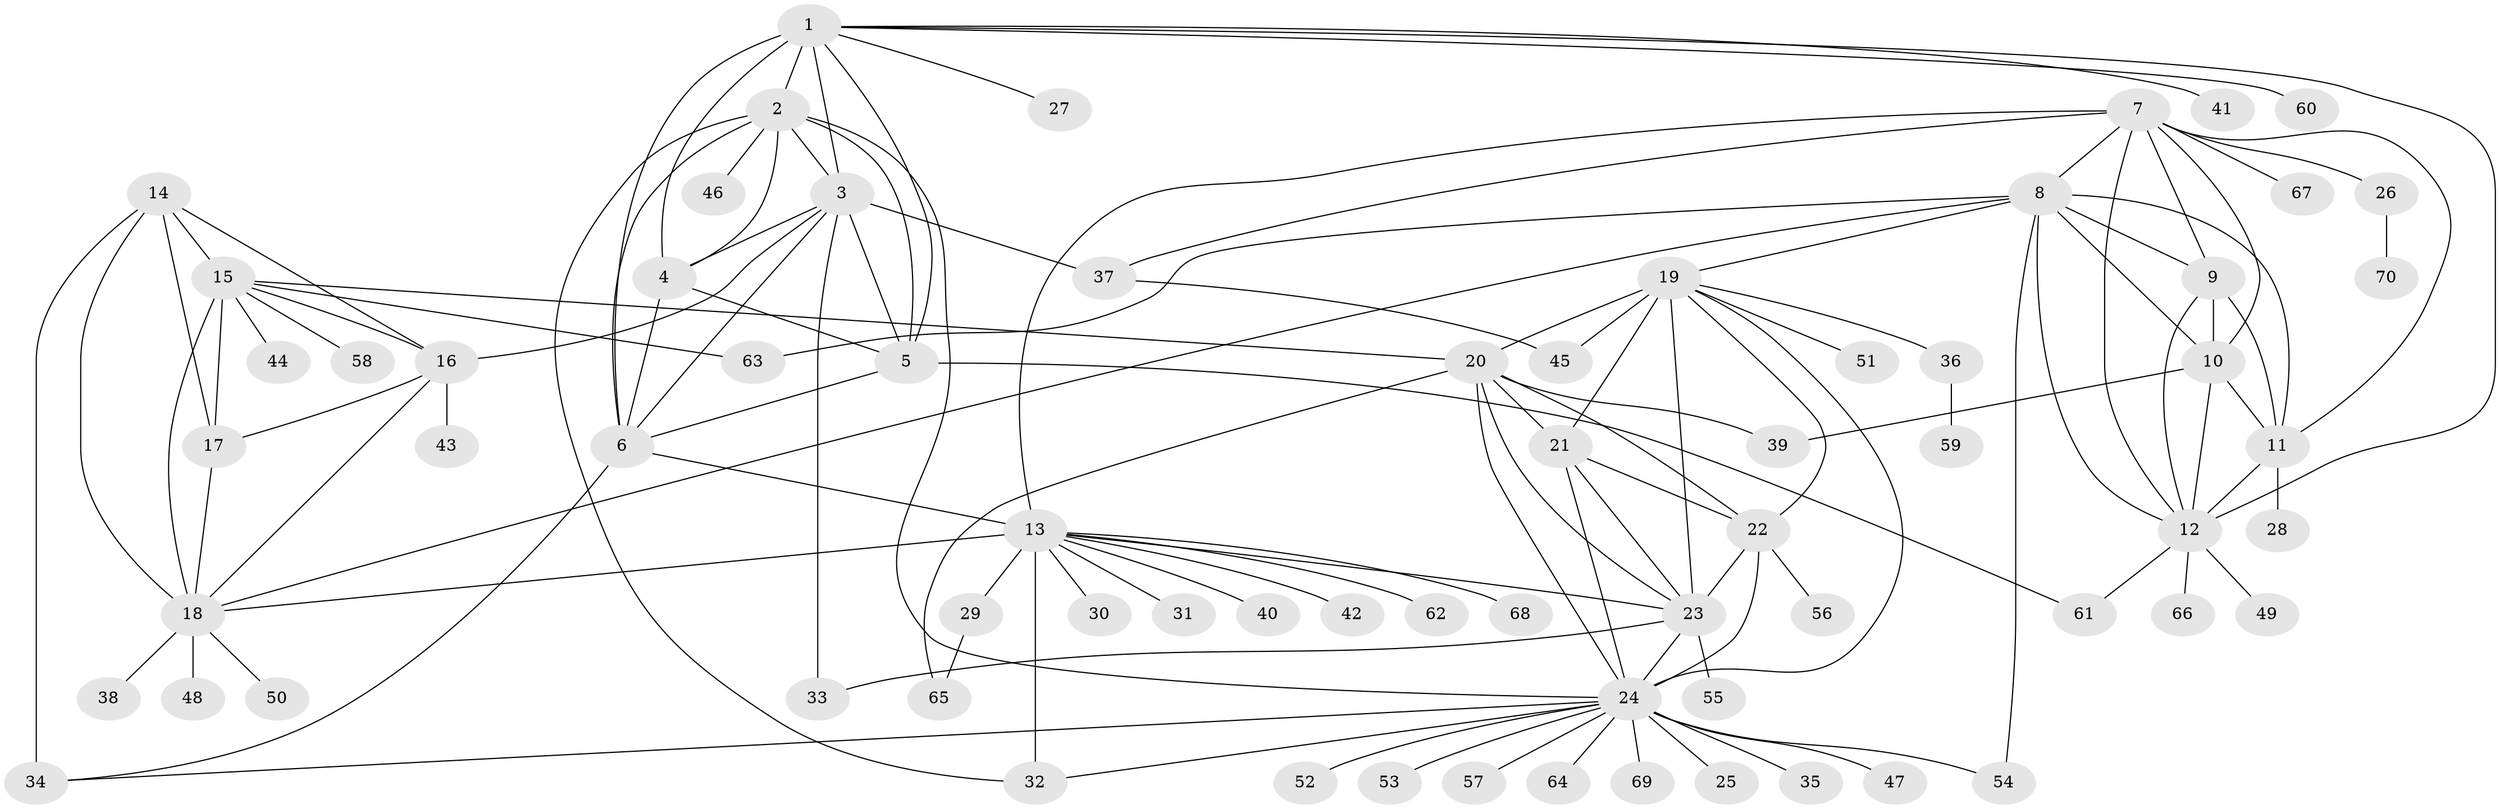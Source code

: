 // original degree distribution, {10: 0.05, 6: 0.02142857142857143, 11: 0.02857142857142857, 9: 0.05714285714285714, 8: 0.05, 7: 0.02142857142857143, 13: 0.007142857142857143, 12: 0.007142857142857143, 19: 0.007142857142857143, 1: 0.5428571428571428, 2: 0.17857142857142858, 3: 0.02142857142857143, 4: 0.007142857142857143}
// Generated by graph-tools (version 1.1) at 2025/52/03/04/25 22:52:12]
// undirected, 70 vertices, 123 edges
graph export_dot {
  node [color=gray90,style=filled];
  1;
  2;
  3;
  4;
  5;
  6;
  7;
  8;
  9;
  10;
  11;
  12;
  13;
  14;
  15;
  16;
  17;
  18;
  19;
  20;
  21;
  22;
  23;
  24;
  25;
  26;
  27;
  28;
  29;
  30;
  31;
  32;
  33;
  34;
  35;
  36;
  37;
  38;
  39;
  40;
  41;
  42;
  43;
  44;
  45;
  46;
  47;
  48;
  49;
  50;
  51;
  52;
  53;
  54;
  55;
  56;
  57;
  58;
  59;
  60;
  61;
  62;
  63;
  64;
  65;
  66;
  67;
  68;
  69;
  70;
  1 -- 2 [weight=2.0];
  1 -- 3 [weight=2.0];
  1 -- 4 [weight=4.0];
  1 -- 5 [weight=2.0];
  1 -- 6 [weight=2.0];
  1 -- 12 [weight=1.0];
  1 -- 27 [weight=1.0];
  1 -- 41 [weight=1.0];
  1 -- 60 [weight=1.0];
  2 -- 3 [weight=1.0];
  2 -- 4 [weight=1.0];
  2 -- 5 [weight=1.0];
  2 -- 6 [weight=1.0];
  2 -- 24 [weight=1.0];
  2 -- 32 [weight=1.0];
  2 -- 46 [weight=1.0];
  3 -- 4 [weight=1.0];
  3 -- 5 [weight=1.0];
  3 -- 6 [weight=1.0];
  3 -- 16 [weight=1.0];
  3 -- 33 [weight=2.0];
  3 -- 37 [weight=1.0];
  4 -- 5 [weight=1.0];
  4 -- 6 [weight=1.0];
  5 -- 6 [weight=1.0];
  5 -- 61 [weight=1.0];
  6 -- 13 [weight=1.0];
  6 -- 34 [weight=1.0];
  7 -- 8 [weight=1.0];
  7 -- 9 [weight=1.0];
  7 -- 10 [weight=1.0];
  7 -- 11 [weight=2.0];
  7 -- 12 [weight=1.0];
  7 -- 13 [weight=1.0];
  7 -- 26 [weight=1.0];
  7 -- 37 [weight=1.0];
  7 -- 67 [weight=1.0];
  8 -- 9 [weight=1.0];
  8 -- 10 [weight=1.0];
  8 -- 11 [weight=2.0];
  8 -- 12 [weight=1.0];
  8 -- 18 [weight=1.0];
  8 -- 19 [weight=1.0];
  8 -- 54 [weight=1.0];
  8 -- 63 [weight=1.0];
  9 -- 10 [weight=1.0];
  9 -- 11 [weight=4.0];
  9 -- 12 [weight=1.0];
  10 -- 11 [weight=2.0];
  10 -- 12 [weight=1.0];
  10 -- 39 [weight=2.0];
  11 -- 12 [weight=2.0];
  11 -- 28 [weight=4.0];
  12 -- 49 [weight=1.0];
  12 -- 61 [weight=1.0];
  12 -- 66 [weight=1.0];
  13 -- 18 [weight=1.0];
  13 -- 23 [weight=1.0];
  13 -- 29 [weight=1.0];
  13 -- 30 [weight=1.0];
  13 -- 31 [weight=1.0];
  13 -- 32 [weight=7.0];
  13 -- 40 [weight=1.0];
  13 -- 42 [weight=1.0];
  13 -- 62 [weight=1.0];
  13 -- 68 [weight=1.0];
  14 -- 15 [weight=3.0];
  14 -- 16 [weight=1.0];
  14 -- 17 [weight=1.0];
  14 -- 18 [weight=1.0];
  14 -- 34 [weight=3.0];
  15 -- 16 [weight=3.0];
  15 -- 17 [weight=5.0];
  15 -- 18 [weight=3.0];
  15 -- 20 [weight=1.0];
  15 -- 44 [weight=1.0];
  15 -- 58 [weight=1.0];
  15 -- 63 [weight=1.0];
  16 -- 17 [weight=1.0];
  16 -- 18 [weight=1.0];
  16 -- 43 [weight=2.0];
  17 -- 18 [weight=1.0];
  18 -- 38 [weight=1.0];
  18 -- 48 [weight=1.0];
  18 -- 50 [weight=1.0];
  19 -- 20 [weight=2.0];
  19 -- 21 [weight=3.0];
  19 -- 22 [weight=2.0];
  19 -- 23 [weight=2.0];
  19 -- 24 [weight=2.0];
  19 -- 36 [weight=1.0];
  19 -- 45 [weight=1.0];
  19 -- 51 [weight=1.0];
  20 -- 21 [weight=1.0];
  20 -- 22 [weight=1.0];
  20 -- 23 [weight=1.0];
  20 -- 24 [weight=1.0];
  20 -- 39 [weight=1.0];
  20 -- 65 [weight=1.0];
  21 -- 22 [weight=1.0];
  21 -- 23 [weight=1.0];
  21 -- 24 [weight=1.0];
  22 -- 23 [weight=1.0];
  22 -- 24 [weight=1.0];
  22 -- 56 [weight=1.0];
  23 -- 24 [weight=1.0];
  23 -- 33 [weight=1.0];
  23 -- 55 [weight=1.0];
  24 -- 25 [weight=1.0];
  24 -- 32 [weight=1.0];
  24 -- 34 [weight=1.0];
  24 -- 35 [weight=1.0];
  24 -- 47 [weight=1.0];
  24 -- 52 [weight=1.0];
  24 -- 53 [weight=1.0];
  24 -- 54 [weight=1.0];
  24 -- 57 [weight=1.0];
  24 -- 64 [weight=1.0];
  24 -- 69 [weight=1.0];
  26 -- 70 [weight=1.0];
  29 -- 65 [weight=1.0];
  36 -- 59 [weight=1.0];
  37 -- 45 [weight=1.0];
}

